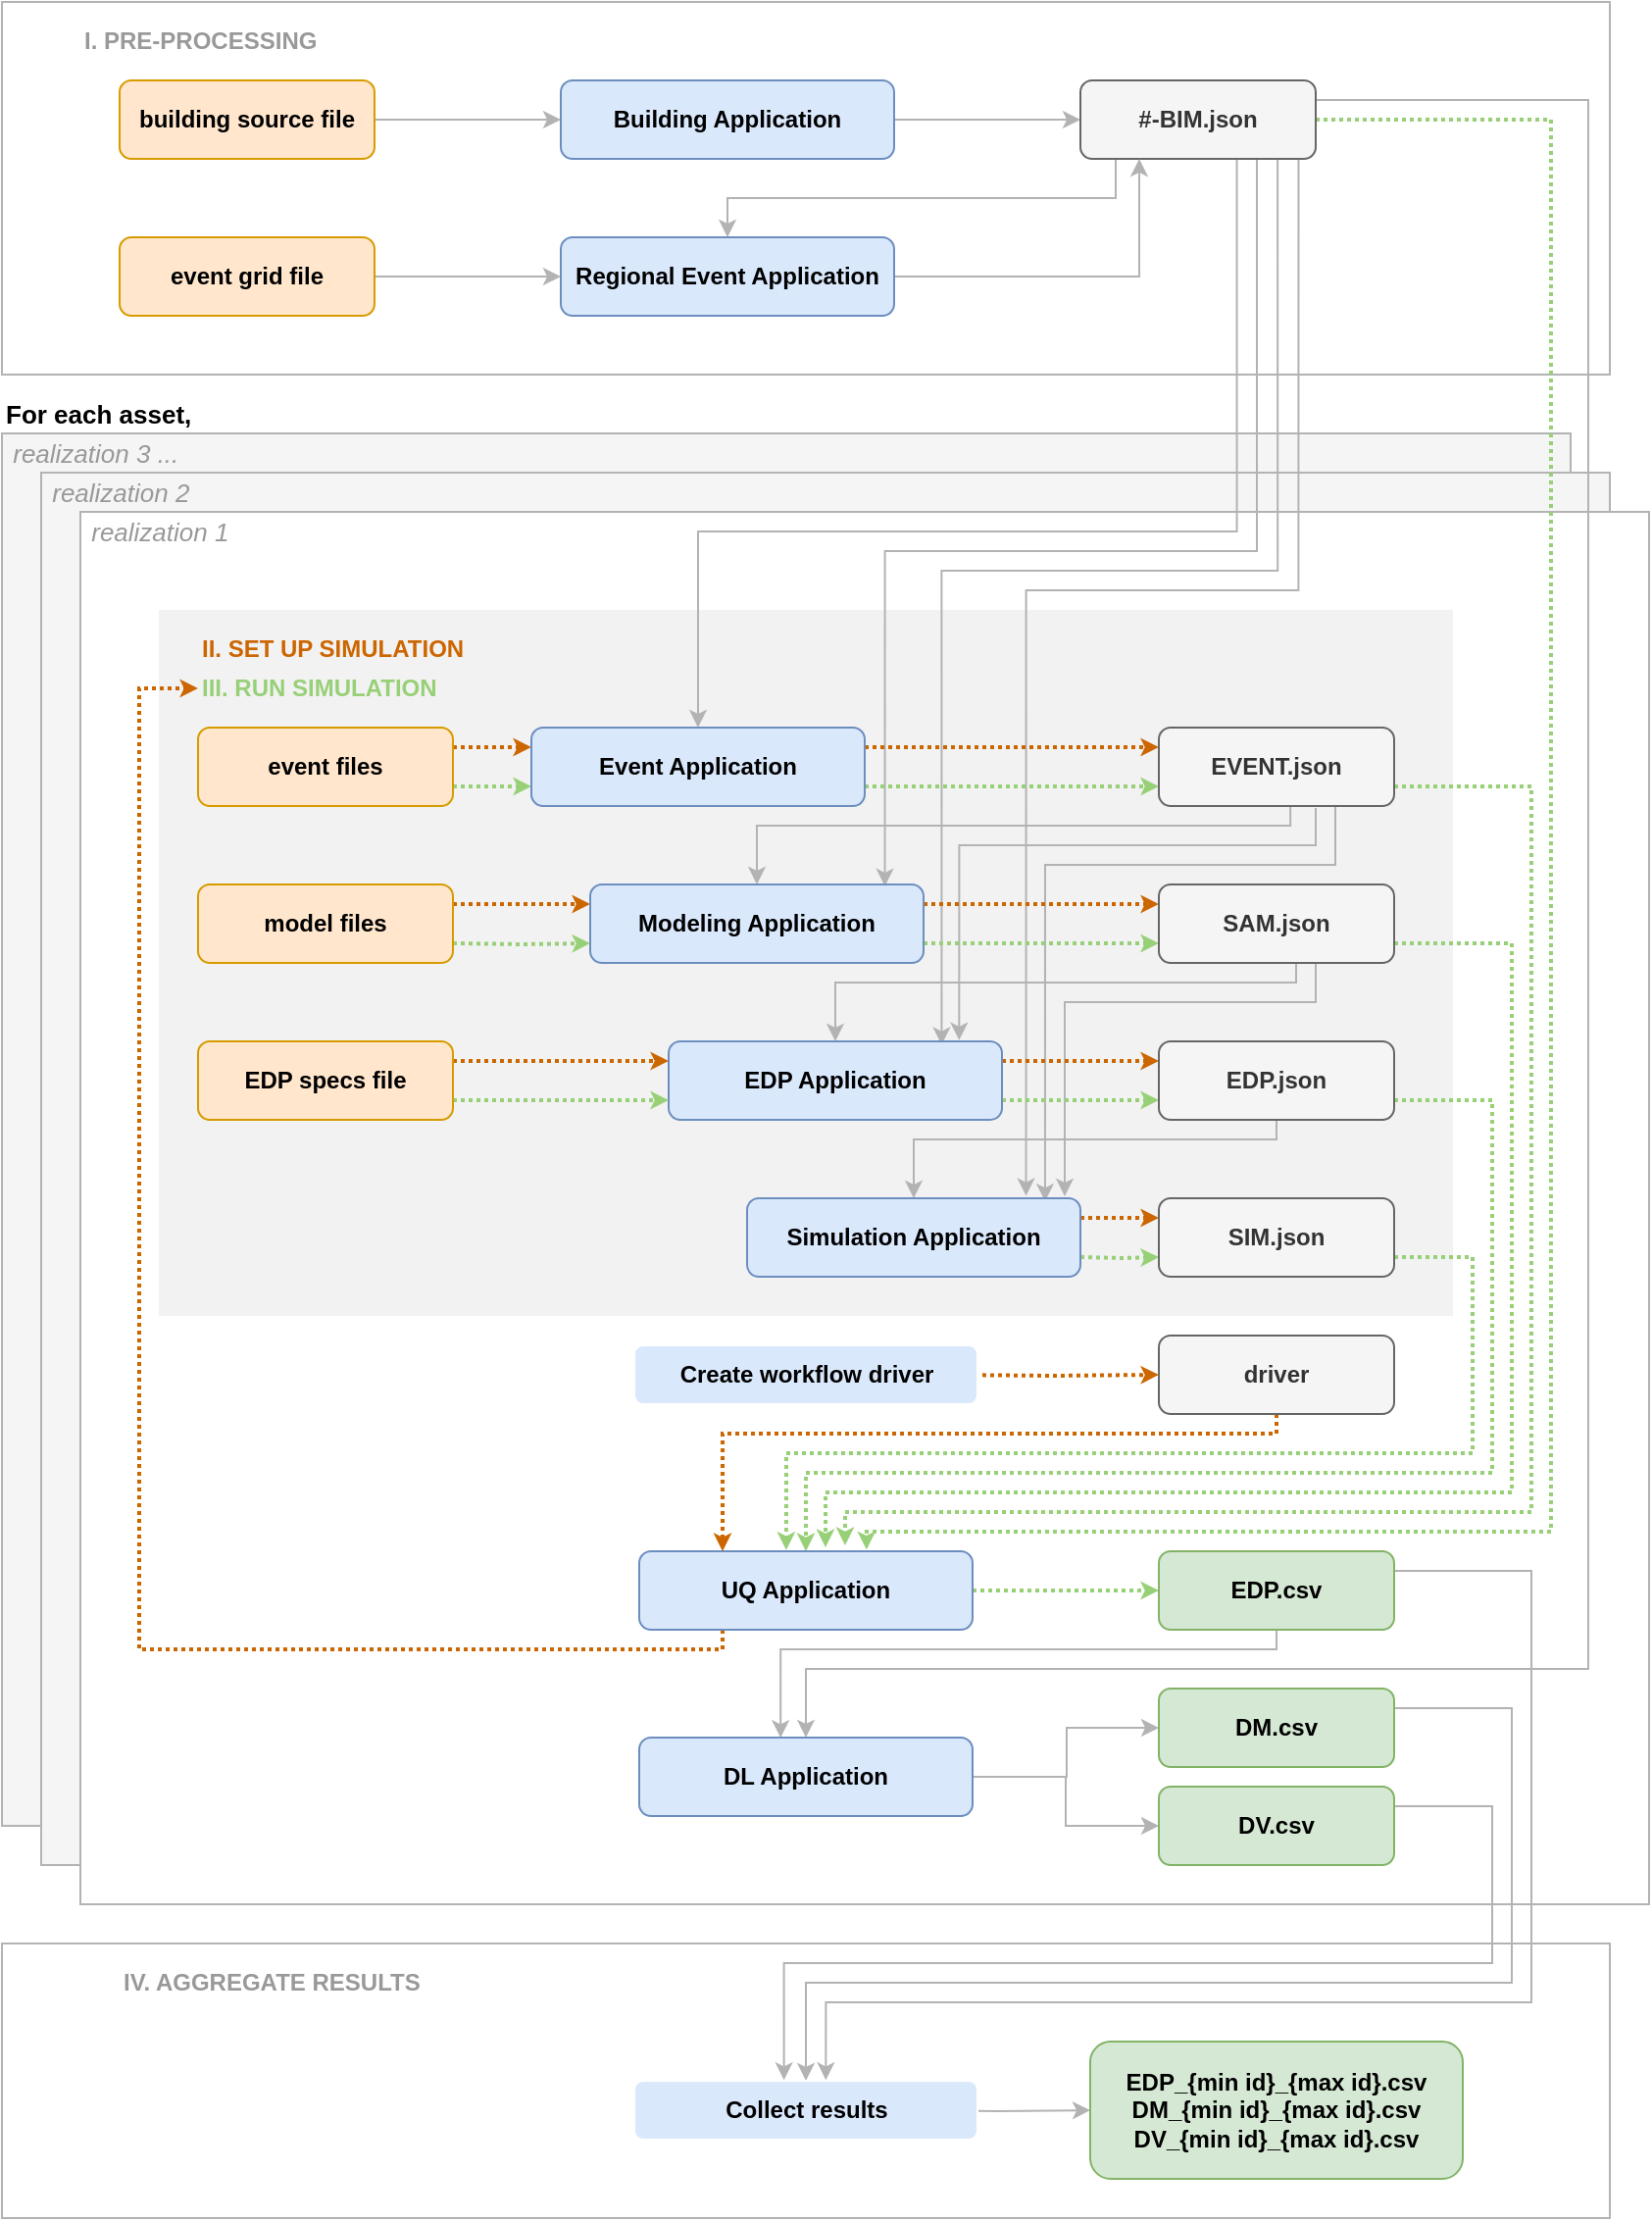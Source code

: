 <mxfile version="13.9.9" type="device"><diagram id="55Q9d0tb6AlS7nQ4v5Kf" name="Page-1"><mxGraphModel dx="1209" dy="761" grid="0" gridSize="10" guides="0" tooltips="1" connect="1" arrows="1" fold="1" page="1" pageScale="1" pageWidth="850" pageHeight="1100" math="0" shadow="0"><root><mxCell id="0"/><mxCell id="1" parent="0"/><mxCell id="81128KArZK5sR1gMejnM-108" value="" style="rounded=0;whiteSpace=wrap;html=1;fillColor=#f5f5f5;fontColor=#333333;strokeColor=#B3B3B3;" parent="1" vertex="1"><mxGeometry x="10" y="240" width="800" height="710" as="geometry"/></mxCell><mxCell id="81128KArZK5sR1gMejnM-107" value="" style="rounded=0;whiteSpace=wrap;html=1;fillColor=#f5f5f5;fontColor=#333333;strokeColor=#B3B3B3;" parent="1" vertex="1"><mxGeometry x="30" y="260" width="800" height="710" as="geometry"/></mxCell><mxCell id="81128KArZK5sR1gMejnM-78" value="" style="rounded=0;whiteSpace=wrap;html=1;strokeColor=#B3B3B3;" parent="1" vertex="1"><mxGeometry x="10" y="1010" width="820" height="140" as="geometry"/></mxCell><mxCell id="81128KArZK5sR1gMejnM-12" value="" style="rounded=0;whiteSpace=wrap;html=1;strokeColor=#B3B3B3;" parent="1" vertex="1"><mxGeometry x="50" y="280" width="800" height="710" as="geometry"/></mxCell><mxCell id="81128KArZK5sR1gMejnM-71" value="" style="rounded=0;whiteSpace=wrap;html=1;strokeColor=none;fillColor=#F2F2F2;" parent="1" vertex="1"><mxGeometry x="90" y="330" width="660" height="360" as="geometry"/></mxCell><mxCell id="81128KArZK5sR1gMejnM-1" value="" style="rounded=0;whiteSpace=wrap;html=1;strokeColor=#B3B3B3;" parent="1" vertex="1"><mxGeometry x="10" y="20" width="820" height="190" as="geometry"/></mxCell><mxCell id="bsa9YLMncxqa0p55WgP8-3" value="" style="edgeStyle=orthogonalEdgeStyle;rounded=0;orthogonalLoop=1;jettySize=auto;html=1;strokeColor=#B3B3B3;" parent="1" source="bsa9YLMncxqa0p55WgP8-1" target="bsa9YLMncxqa0p55WgP8-2" edge="1"><mxGeometry relative="1" as="geometry"/></mxCell><mxCell id="bsa9YLMncxqa0p55WgP8-1" value="&lt;b&gt;building source file&lt;/b&gt;" style="rounded=1;whiteSpace=wrap;html=1;fillColor=#ffe6cc;strokeColor=#d79b00;" parent="1" vertex="1"><mxGeometry x="70" y="60" width="130" height="40" as="geometry"/></mxCell><mxCell id="bsa9YLMncxqa0p55WgP8-6" value="" style="edgeStyle=orthogonalEdgeStyle;rounded=0;orthogonalLoop=1;jettySize=auto;html=1;strokeColor=#B3B3B3;" parent="1" source="bsa9YLMncxqa0p55WgP8-2" target="bsa9YLMncxqa0p55WgP8-5" edge="1"><mxGeometry relative="1" as="geometry"/></mxCell><mxCell id="bsa9YLMncxqa0p55WgP8-2" value="&lt;b&gt;Building Application&lt;/b&gt;" style="rounded=1;whiteSpace=wrap;html=1;fillColor=#dae8fc;strokeColor=#6c8ebf;" parent="1" vertex="1"><mxGeometry x="295" y="60" width="170" height="40" as="geometry"/></mxCell><mxCell id="81128KArZK5sR1gMejnM-6" value="" style="edgeStyle=orthogonalEdgeStyle;rounded=0;orthogonalLoop=1;jettySize=auto;html=1;entryX=0.5;entryY=0;entryDx=0;entryDy=0;exitX=0.15;exitY=1.007;exitDx=0;exitDy=0;exitPerimeter=0;strokeColor=#B3B3B3;" parent="1" source="bsa9YLMncxqa0p55WgP8-5" target="81128KArZK5sR1gMejnM-4" edge="1"><mxGeometry relative="1" as="geometry"/></mxCell><mxCell id="81128KArZK5sR1gMejnM-34" value="" style="edgeStyle=orthogonalEdgeStyle;rounded=0;orthogonalLoop=1;jettySize=auto;html=1;strokeColor=#B3B3B3;entryX=0.5;entryY=0;entryDx=0;entryDy=0;exitX=0.665;exitY=1.004;exitDx=0;exitDy=0;exitPerimeter=0;" parent="1" source="bsa9YLMncxqa0p55WgP8-5" target="81128KArZK5sR1gMejnM-15" edge="1"><mxGeometry relative="1" as="geometry"><mxPoint x="651.88" y="139.8" as="sourcePoint"/><mxPoint x="670" y="210" as="targetPoint"/><Array as="points"><mxPoint x="640" y="290"/><mxPoint x="365" y="290"/></Array></mxGeometry></mxCell><mxCell id="81128KArZK5sR1gMejnM-36" value="" style="edgeStyle=orthogonalEdgeStyle;rounded=0;orthogonalLoop=1;jettySize=auto;html=1;strokeColor=#B3B3B3;entryX=0.884;entryY=0.023;entryDx=0;entryDy=0;exitX=0.75;exitY=1;exitDx=0;exitDy=0;entryPerimeter=0;" parent="1" source="bsa9YLMncxqa0p55WgP8-5" target="81128KArZK5sR1gMejnM-24" edge="1"><mxGeometry relative="1" as="geometry"><mxPoint x="662.2" y="139.32" as="sourcePoint"/><mxPoint x="670" y="210" as="targetPoint"/><Array as="points"><mxPoint x="650" y="300"/><mxPoint x="460" y="300"/></Array></mxGeometry></mxCell><mxCell id="81128KArZK5sR1gMejnM-43" value="" style="edgeStyle=orthogonalEdgeStyle;rounded=0;orthogonalLoop=1;jettySize=auto;html=1;strokeColor=#B3B3B3;strokeWidth=1;exitX=0.838;exitY=1.004;exitDx=0;exitDy=0;exitPerimeter=0;entryX=0.819;entryY=0.044;entryDx=0;entryDy=0;entryPerimeter=0;" parent="1" source="bsa9YLMncxqa0p55WgP8-5" target="81128KArZK5sR1gMejnM-39" edge="1"><mxGeometry relative="1" as="geometry"><mxPoint x="677.08" y="139.88" as="sourcePoint"/><mxPoint x="670" y="220" as="targetPoint"/><Array as="points"><mxPoint x="661" y="310"/><mxPoint x="489" y="310"/></Array></mxGeometry></mxCell><mxCell id="81128KArZK5sR1gMejnM-53" value="" style="edgeStyle=orthogonalEdgeStyle;rounded=0;orthogonalLoop=1;jettySize=auto;html=1;strokeColor=#B3B3B3;strokeWidth=1;entryX=0.831;entryY=-0.03;entryDx=0;entryDy=0;entryPerimeter=0;exitX=0.927;exitY=0.989;exitDx=0;exitDy=0;exitPerimeter=0;" parent="1" source="bsa9YLMncxqa0p55WgP8-5" edge="1"><mxGeometry relative="1" as="geometry"><mxPoint x="671" y="120" as="sourcePoint"/><mxPoint x="532.27" y="628.8" as="targetPoint"/><Array as="points"><mxPoint x="671" y="320"/><mxPoint x="532" y="320"/></Array></mxGeometry></mxCell><mxCell id="81128KArZK5sR1gMejnM-94" value="" style="edgeStyle=orthogonalEdgeStyle;rounded=0;orthogonalLoop=1;jettySize=auto;html=1;startSize=6;endSize=6;strokeWidth=1;entryX=0.5;entryY=0;entryDx=0;entryDy=0;strokeColor=#B3B3B3;exitX=1;exitY=0.25;exitDx=0;exitDy=0;" parent="1" source="bsa9YLMncxqa0p55WgP8-5" target="81128KArZK5sR1gMejnM-88" edge="1"><mxGeometry relative="1" as="geometry"><mxPoint x="790" y="110" as="targetPoint"/><Array as="points"><mxPoint x="819" y="70"/><mxPoint x="819" y="870"/><mxPoint x="420" y="870"/></Array></mxGeometry></mxCell><mxCell id="I50o9AUPNFF0D4nuBmUf-2" value="" style="edgeStyle=orthogonalEdgeStyle;rounded=0;orthogonalLoop=1;jettySize=auto;html=1;entryX=0.682;entryY=-0.021;entryDx=0;entryDy=0;entryPerimeter=0;exitX=1;exitY=0.5;exitDx=0;exitDy=0;strokeColor=#97D077;dashed=1;dashPattern=1 1;strokeWidth=2;endSize=3;" edge="1" parent="1" source="bsa9YLMncxqa0p55WgP8-5" target="81128KArZK5sR1gMejnM-62"><mxGeometry relative="1" as="geometry"><mxPoint x="760" y="80" as="targetPoint"/><Array as="points"><mxPoint x="800" y="80"/><mxPoint x="800" y="800"/><mxPoint x="451" y="800"/></Array></mxGeometry></mxCell><mxCell id="bsa9YLMncxqa0p55WgP8-5" value="&lt;b&gt;#-BIM.json&lt;/b&gt;" style="rounded=1;whiteSpace=wrap;html=1;fillColor=#f5f5f5;strokeColor=#666666;fontColor=#333333;" parent="1" vertex="1"><mxGeometry x="560" y="60" width="120" height="40" as="geometry"/></mxCell><mxCell id="81128KArZK5sR1gMejnM-7" value="" style="edgeStyle=orthogonalEdgeStyle;rounded=0;orthogonalLoop=1;jettySize=auto;html=1;strokeColor=#B3B3B3;" parent="1" source="81128KArZK5sR1gMejnM-3" target="81128KArZK5sR1gMejnM-4" edge="1"><mxGeometry relative="1" as="geometry"/></mxCell><mxCell id="81128KArZK5sR1gMejnM-3" value="&lt;b&gt;event grid file&lt;/b&gt;" style="rounded=1;whiteSpace=wrap;html=1;fillColor=#ffe6cc;strokeColor=#d79b00;" parent="1" vertex="1"><mxGeometry x="70" y="140" width="130" height="40" as="geometry"/></mxCell><mxCell id="81128KArZK5sR1gMejnM-10" value="" style="edgeStyle=orthogonalEdgeStyle;rounded=0;orthogonalLoop=1;jettySize=auto;html=1;entryX=0.25;entryY=1;entryDx=0;entryDy=0;strokeColor=#B3B3B3;" parent="1" source="81128KArZK5sR1gMejnM-4" target="bsa9YLMncxqa0p55WgP8-5" edge="1"><mxGeometry relative="1" as="geometry"><mxPoint x="525" y="160" as="targetPoint"/></mxGeometry></mxCell><mxCell id="81128KArZK5sR1gMejnM-4" value="&lt;b&gt;Regional Event Application&lt;/b&gt;" style="rounded=1;whiteSpace=wrap;html=1;fillColor=#dae8fc;strokeColor=#6c8ebf;" parent="1" vertex="1"><mxGeometry x="295" y="140" width="170" height="40" as="geometry"/></mxCell><mxCell id="81128KArZK5sR1gMejnM-11" value="&lt;b&gt;&lt;font color=&quot;#999999&quot;&gt;I. PRE-PROCESSING&lt;/font&gt;&lt;/b&gt;" style="text;html=1;strokeColor=none;fillColor=none;align=left;verticalAlign=middle;whiteSpace=wrap;rounded=0;" parent="1" vertex="1"><mxGeometry x="50" y="30" width="140" height="20" as="geometry"/></mxCell><mxCell id="81128KArZK5sR1gMejnM-13" value="&lt;font style=&quot;font-size: 13px&quot;&gt;&lt;b&gt;For each asset,&lt;/b&gt;&lt;/font&gt;" style="text;html=1;strokeColor=none;fillColor=none;align=left;verticalAlign=middle;whiteSpace=wrap;rounded=0;" parent="1" vertex="1"><mxGeometry x="10" y="220" width="140" height="20" as="geometry"/></mxCell><mxCell id="81128KArZK5sR1gMejnM-17" value="" style="edgeStyle=orthogonalEdgeStyle;rounded=0;orthogonalLoop=1;jettySize=auto;html=1;exitX=1;exitY=0.25;exitDx=0;exitDy=0;entryX=0;entryY=0.25;entryDx=0;entryDy=0;strokeColor=#CC6600;dashed=1;strokeWidth=2;startSize=6;endSize=3;dashPattern=1 1;" parent="1" source="81128KArZK5sR1gMejnM-14" target="81128KArZK5sR1gMejnM-15" edge="1"><mxGeometry relative="1" as="geometry"/></mxCell><mxCell id="81128KArZK5sR1gMejnM-20" value="" style="edgeStyle=orthogonalEdgeStyle;rounded=0;orthogonalLoop=1;jettySize=auto;html=1;exitX=1;exitY=0.75;exitDx=0;exitDy=0;entryX=0;entryY=0.75;entryDx=0;entryDy=0;dashed=1;strokeWidth=2;strokeColor=#97D077;dashPattern=1 1;endSize=3;" parent="1" source="81128KArZK5sR1gMejnM-14" target="81128KArZK5sR1gMejnM-15" edge="1"><mxGeometry relative="1" as="geometry"/></mxCell><mxCell id="81128KArZK5sR1gMejnM-14" value="&lt;b&gt;event files&lt;/b&gt;" style="rounded=1;whiteSpace=wrap;html=1;fillColor=#ffe6cc;strokeColor=#d79b00;" parent="1" vertex="1"><mxGeometry x="110" y="390" width="130" height="40" as="geometry"/></mxCell><mxCell id="81128KArZK5sR1gMejnM-19" value="" style="edgeStyle=orthogonalEdgeStyle;rounded=0;orthogonalLoop=1;jettySize=auto;html=1;exitX=1;exitY=0.25;exitDx=0;exitDy=0;entryX=0;entryY=0.25;entryDx=0;entryDy=0;strokeColor=#CC6600;dashed=1;strokeWidth=2;startSize=6;endSize=3;dashPattern=1 1;" parent="1" source="81128KArZK5sR1gMejnM-15" target="81128KArZK5sR1gMejnM-16" edge="1"><mxGeometry relative="1" as="geometry"><mxPoint x="520" y="410" as="targetPoint"/></mxGeometry></mxCell><mxCell id="81128KArZK5sR1gMejnM-22" value="" style="edgeStyle=orthogonalEdgeStyle;rounded=0;orthogonalLoop=1;jettySize=auto;html=1;exitX=1;exitY=0.75;exitDx=0;exitDy=0;entryX=0;entryY=0.75;entryDx=0;entryDy=0;dashed=1;strokeWidth=2;strokeColor=#97D077;dashPattern=1 1;endSize=3;" parent="1" source="81128KArZK5sR1gMejnM-15" target="81128KArZK5sR1gMejnM-16" edge="1"><mxGeometry relative="1" as="geometry"><mxPoint x="520" y="410" as="targetPoint"/></mxGeometry></mxCell><mxCell id="81128KArZK5sR1gMejnM-15" value="&lt;b&gt;Event Application&lt;/b&gt;" style="rounded=1;whiteSpace=wrap;html=1;fillColor=#dae8fc;strokeColor=#6c8ebf;" parent="1" vertex="1"><mxGeometry x="280" y="390" width="170" height="40" as="geometry"/></mxCell><mxCell id="81128KArZK5sR1gMejnM-51" value="" style="edgeStyle=orthogonalEdgeStyle;rounded=0;orthogonalLoop=1;jettySize=auto;html=1;strokeColor=#B3B3B3;strokeWidth=1;exitX=0.559;exitY=1.004;exitDx=0;exitDy=0;entryX=0.5;entryY=0;entryDx=0;entryDy=0;exitPerimeter=0;" parent="1" source="81128KArZK5sR1gMejnM-16" target="81128KArZK5sR1gMejnM-24" edge="1"><mxGeometry relative="1" as="geometry"><mxPoint x="470" y="468" as="targetPoint"/><Array as="points"><mxPoint x="667" y="440"/><mxPoint x="395" y="440"/></Array></mxGeometry></mxCell><mxCell id="81128KArZK5sR1gMejnM-55" value="" style="edgeStyle=orthogonalEdgeStyle;rounded=0;orthogonalLoop=1;jettySize=auto;html=1;strokeColor=#B3B3B3;strokeWidth=1;entryX=0.895;entryY=-0.015;entryDx=0;entryDy=0;entryPerimeter=0;" parent="1" edge="1"><mxGeometry relative="1" as="geometry"><mxPoint x="680" y="431" as="sourcePoint"/><mxPoint x="498.15" y="549.4" as="targetPoint"/><Array as="points"><mxPoint x="680" y="431"/><mxPoint x="680" y="450"/><mxPoint x="498" y="450"/></Array></mxGeometry></mxCell><mxCell id="81128KArZK5sR1gMejnM-57" value="" style="edgeStyle=orthogonalEdgeStyle;rounded=0;orthogonalLoop=1;jettySize=auto;html=1;strokeColor=#B3B3B3;strokeWidth=1;entryX=0.894;entryY=0.039;entryDx=0;entryDy=0;exitX=0.75;exitY=1;exitDx=0;exitDy=0;entryPerimeter=0;" parent="1" edge="1"><mxGeometry relative="1" as="geometry"><mxPoint x="690" y="430" as="sourcePoint"/><mxPoint x="541.98" y="631.56" as="targetPoint"/><Array as="points"><mxPoint x="690" y="460"/><mxPoint x="542" y="460"/></Array></mxGeometry></mxCell><mxCell id="81128KArZK5sR1gMejnM-80" value="" style="edgeStyle=orthogonalEdgeStyle;rounded=0;orthogonalLoop=1;jettySize=auto;html=1;dashed=1;strokeWidth=2;exitX=1;exitY=0.75;exitDx=0;exitDy=0;strokeColor=#97D077;dashPattern=1 1;endSize=3;" parent="1" source="81128KArZK5sR1gMejnM-16" edge="1"><mxGeometry relative="1" as="geometry"><mxPoint x="440" y="807" as="targetPoint"/><Array as="points"><mxPoint x="790" y="420"/><mxPoint x="790" y="790"/><mxPoint x="440" y="790"/></Array></mxGeometry></mxCell><mxCell id="81128KArZK5sR1gMejnM-16" value="&lt;b&gt;EVENT.json&lt;/b&gt;" style="rounded=1;whiteSpace=wrap;html=1;fillColor=#f5f5f5;strokeColor=#666666;fontColor=#333333;" parent="1" vertex="1"><mxGeometry x="600" y="390" width="120" height="40" as="geometry"/></mxCell><mxCell id="81128KArZK5sR1gMejnM-26" value="" style="edgeStyle=orthogonalEdgeStyle;rounded=0;orthogonalLoop=1;jettySize=auto;html=1;exitX=1;exitY=0.25;exitDx=0;exitDy=0;entryX=0;entryY=0.25;entryDx=0;entryDy=0;strokeColor=#CC6600;dashed=1;strokeWidth=2;startSize=6;endSize=3;dashPattern=1 1;" parent="1" source="81128KArZK5sR1gMejnM-23" target="81128KArZK5sR1gMejnM-24" edge="1"><mxGeometry relative="1" as="geometry"/></mxCell><mxCell id="81128KArZK5sR1gMejnM-27" value="" style="edgeStyle=orthogonalEdgeStyle;rounded=0;orthogonalLoop=1;jettySize=auto;html=1;entryX=0;entryY=0.75;entryDx=0;entryDy=0;dashed=1;strokeWidth=2;strokeColor=#97D077;dashPattern=1 1;endSize=3;" parent="1" target="81128KArZK5sR1gMejnM-24" edge="1"><mxGeometry relative="1" as="geometry"><mxPoint x="240" y="500" as="sourcePoint"/></mxGeometry></mxCell><mxCell id="81128KArZK5sR1gMejnM-23" value="&lt;b&gt;model files&lt;/b&gt;" style="rounded=1;whiteSpace=wrap;html=1;fillColor=#ffe6cc;strokeColor=#d79b00;" parent="1" vertex="1"><mxGeometry x="110" y="470" width="130" height="40" as="geometry"/></mxCell><mxCell id="81128KArZK5sR1gMejnM-29" value="" style="edgeStyle=orthogonalEdgeStyle;rounded=0;orthogonalLoop=1;jettySize=auto;html=1;exitX=1;exitY=0.25;exitDx=0;exitDy=0;entryX=0;entryY=0.25;entryDx=0;entryDy=0;strokeColor=#CC6600;dashed=1;strokeWidth=2;startSize=6;endSize=3;dashPattern=1 1;" parent="1" source="81128KArZK5sR1gMejnM-24" target="81128KArZK5sR1gMejnM-25" edge="1"><mxGeometry relative="1" as="geometry"><mxPoint x="550" y="490" as="targetPoint"/></mxGeometry></mxCell><mxCell id="81128KArZK5sR1gMejnM-31" value="" style="edgeStyle=orthogonalEdgeStyle;rounded=0;orthogonalLoop=1;jettySize=auto;html=1;exitX=1;exitY=0.75;exitDx=0;exitDy=0;entryX=0;entryY=0.75;entryDx=0;entryDy=0;dashed=1;strokeWidth=2;strokeColor=#97D077;dashPattern=1 1;endSize=3;" parent="1" source="81128KArZK5sR1gMejnM-24" target="81128KArZK5sR1gMejnM-25" edge="1"><mxGeometry relative="1" as="geometry"><mxPoint x="550" y="490" as="targetPoint"/></mxGeometry></mxCell><mxCell id="81128KArZK5sR1gMejnM-24" value="&lt;b&gt;Modeling Application&lt;/b&gt;" style="rounded=1;whiteSpace=wrap;html=1;fillColor=#dae8fc;strokeColor=#6c8ebf;" parent="1" vertex="1"><mxGeometry x="310" y="470" width="170" height="40" as="geometry"/></mxCell><mxCell id="81128KArZK5sR1gMejnM-41" value="" style="edgeStyle=orthogonalEdgeStyle;rounded=0;orthogonalLoop=1;jettySize=auto;html=1;strokeWidth=1;entryX=0.5;entryY=0;entryDx=0;entryDy=0;exitX=0.5;exitY=1;exitDx=0;exitDy=0;strokeColor=#B3B3B3;" parent="1" source="81128KArZK5sR1gMejnM-25" target="81128KArZK5sR1gMejnM-39" edge="1"><mxGeometry relative="1" as="geometry"><Array as="points"><mxPoint x="670" y="510"/><mxPoint x="670" y="520"/><mxPoint x="435" y="520"/></Array></mxGeometry></mxCell><mxCell id="81128KArZK5sR1gMejnM-59" value="" style="edgeStyle=orthogonalEdgeStyle;rounded=0;orthogonalLoop=1;jettySize=auto;html=1;strokeColor=#B3B3B3;strokeWidth=1;" parent="1" edge="1"><mxGeometry relative="1" as="geometry"><mxPoint x="678" y="510" as="sourcePoint"/><mxPoint x="552" y="629" as="targetPoint"/><Array as="points"><mxPoint x="680" y="510"/><mxPoint x="680" y="530"/><mxPoint x="552" y="530"/></Array></mxGeometry></mxCell><mxCell id="81128KArZK5sR1gMejnM-82" value="" style="edgeStyle=orthogonalEdgeStyle;rounded=0;orthogonalLoop=1;jettySize=auto;html=1;dashed=1;strokeWidth=2;exitX=1;exitY=0.75;exitDx=0;exitDy=0;strokeColor=#97D077;dashPattern=1 1;endSize=3;" parent="1" source="81128KArZK5sR1gMejnM-25" edge="1"><mxGeometry relative="1" as="geometry"><mxPoint x="430" y="808" as="targetPoint"/><Array as="points"><mxPoint x="780" y="500"/><mxPoint x="780" y="780"/><mxPoint x="430" y="780"/></Array></mxGeometry></mxCell><mxCell id="81128KArZK5sR1gMejnM-25" value="&lt;b&gt;SAM.json&lt;/b&gt;" style="rounded=1;whiteSpace=wrap;html=1;fillColor=#f5f5f5;strokeColor=#666666;fontColor=#333333;" parent="1" vertex="1"><mxGeometry x="600" y="470" width="120" height="40" as="geometry"/></mxCell><mxCell id="81128KArZK5sR1gMejnM-37" value="&lt;b&gt;&lt;font color=&quot;#cc6600&quot;&gt;II. SET UP SIMULATION&lt;/font&gt;&lt;/b&gt;" style="text;html=1;strokeColor=none;fillColor=none;align=left;verticalAlign=middle;whiteSpace=wrap;rounded=0;" parent="1" vertex="1"><mxGeometry x="110" y="340" width="140" height="20" as="geometry"/></mxCell><mxCell id="81128KArZK5sR1gMejnM-38" value="&lt;b&gt;&lt;font color=&quot;#97d077&quot;&gt;III. RUN SIMULATION&lt;/font&gt;&lt;/b&gt;" style="text;html=1;strokeColor=none;fillColor=none;align=left;verticalAlign=middle;whiteSpace=wrap;rounded=0;" parent="1" vertex="1"><mxGeometry x="110" y="360" width="140" height="20" as="geometry"/></mxCell><mxCell id="81128KArZK5sR1gMejnM-45" value="" style="edgeStyle=orthogonalEdgeStyle;rounded=0;orthogonalLoop=1;jettySize=auto;html=1;strokeWidth=2;exitX=1;exitY=0.25;exitDx=0;exitDy=0;entryX=0;entryY=0.25;entryDx=0;entryDy=0;strokeColor=#CC6600;dashed=1;startSize=6;endSize=3;dashPattern=1 1;" parent="1" source="81128KArZK5sR1gMejnM-39" target="81128KArZK5sR1gMejnM-40" edge="1"><mxGeometry relative="1" as="geometry"/></mxCell><mxCell id="81128KArZK5sR1gMejnM-46" value="" style="edgeStyle=orthogonalEdgeStyle;rounded=0;orthogonalLoop=1;jettySize=auto;html=1;strokeWidth=2;exitX=1;exitY=0.75;exitDx=0;exitDy=0;entryX=0;entryY=0.75;entryDx=0;entryDy=0;dashed=1;strokeColor=#97D077;dashPattern=1 1;endSize=3;" parent="1" source="81128KArZK5sR1gMejnM-39" target="81128KArZK5sR1gMejnM-40" edge="1"><mxGeometry relative="1" as="geometry"/></mxCell><mxCell id="81128KArZK5sR1gMejnM-39" value="&lt;b&gt;EDP Application&lt;/b&gt;" style="rounded=1;whiteSpace=wrap;html=1;fillColor=#dae8fc;strokeColor=#6c8ebf;" parent="1" vertex="1"><mxGeometry x="350" y="550" width="170" height="40" as="geometry"/></mxCell><mxCell id="81128KArZK5sR1gMejnM-49" value="" style="edgeStyle=orthogonalEdgeStyle;rounded=0;orthogonalLoop=1;jettySize=auto;html=1;strokeColor=#B3B3B3;strokeWidth=1;entryX=0.5;entryY=0;entryDx=0;entryDy=0;exitX=0.5;exitY=1;exitDx=0;exitDy=0;" parent="1" source="81128KArZK5sR1gMejnM-40" target="81128KArZK5sR1gMejnM-47" edge="1"><mxGeometry relative="1" as="geometry"><Array as="points"><mxPoint x="660" y="600"/><mxPoint x="475" y="600"/></Array></mxGeometry></mxCell><mxCell id="81128KArZK5sR1gMejnM-84" value="" style="edgeStyle=orthogonalEdgeStyle;rounded=0;orthogonalLoop=1;jettySize=auto;html=1;dashed=1;strokeWidth=2;entryX=0.5;entryY=0;entryDx=0;entryDy=0;exitX=1;exitY=0.75;exitDx=0;exitDy=0;strokeColor=#97D077;dashPattern=1 1;endSize=3;" parent="1" source="81128KArZK5sR1gMejnM-40" target="81128KArZK5sR1gMejnM-62" edge="1"><mxGeometry relative="1" as="geometry"><mxPoint x="800" y="570" as="targetPoint"/><Array as="points"><mxPoint x="770" y="580"/><mxPoint x="770" y="770"/><mxPoint x="420" y="770"/></Array></mxGeometry></mxCell><mxCell id="81128KArZK5sR1gMejnM-40" value="&lt;b&gt;EDP.json&lt;/b&gt;" style="rounded=1;whiteSpace=wrap;html=1;fillColor=#f5f5f5;strokeColor=#666666;fontColor=#333333;" parent="1" vertex="1"><mxGeometry x="600" y="550" width="120" height="40" as="geometry"/></mxCell><mxCell id="81128KArZK5sR1gMejnM-60" value="" style="edgeStyle=orthogonalEdgeStyle;rounded=0;orthogonalLoop=1;jettySize=auto;html=1;strokeWidth=2;exitX=1;exitY=0.25;exitDx=0;exitDy=0;entryX=0;entryY=0.25;entryDx=0;entryDy=0;strokeColor=#CC6600;dashed=1;startSize=6;endSize=3;dashPattern=1 1;" parent="1" source="81128KArZK5sR1gMejnM-47" target="81128KArZK5sR1gMejnM-48" edge="1"><mxGeometry relative="1" as="geometry"/></mxCell><mxCell id="81128KArZK5sR1gMejnM-61" value="" style="edgeStyle=orthogonalEdgeStyle;rounded=0;orthogonalLoop=1;jettySize=auto;html=1;strokeWidth=2;entryX=0;entryY=0.75;entryDx=0;entryDy=0;dashed=1;strokeColor=#97D077;dashPattern=1 1;endSize=3;" parent="1" target="81128KArZK5sR1gMejnM-48" edge="1"><mxGeometry relative="1" as="geometry"><mxPoint x="560" y="660" as="sourcePoint"/></mxGeometry></mxCell><mxCell id="81128KArZK5sR1gMejnM-47" value="&lt;b&gt;Simulation Application&lt;/b&gt;" style="rounded=1;whiteSpace=wrap;html=1;fillColor=#dae8fc;strokeColor=#6c8ebf;" parent="1" vertex="1"><mxGeometry x="390" y="630" width="170" height="40" as="geometry"/></mxCell><mxCell id="81128KArZK5sR1gMejnM-86" value="" style="edgeStyle=orthogonalEdgeStyle;rounded=0;orthogonalLoop=1;jettySize=auto;html=1;dashed=1;strokeWidth=2;entryX=0.441;entryY=-0.015;entryDx=0;entryDy=0;entryPerimeter=0;exitX=1;exitY=0.75;exitDx=0;exitDy=0;strokeColor=#97D077;dashPattern=1 1;endSize=3;" parent="1" source="81128KArZK5sR1gMejnM-48" target="81128KArZK5sR1gMejnM-62" edge="1"><mxGeometry relative="1" as="geometry"><mxPoint x="810" y="650" as="targetPoint"/><Array as="points"><mxPoint x="760" y="660"/><mxPoint x="760" y="760"/><mxPoint x="410" y="760"/></Array></mxGeometry></mxCell><mxCell id="81128KArZK5sR1gMejnM-48" value="&lt;b&gt;SIM.json&lt;/b&gt;" style="rounded=1;whiteSpace=wrap;html=1;fillColor=#f5f5f5;strokeColor=#666666;fontColor=#333333;" parent="1" vertex="1"><mxGeometry x="600" y="630" width="120" height="40" as="geometry"/></mxCell><mxCell id="81128KArZK5sR1gMejnM-74" value="" style="edgeStyle=orthogonalEdgeStyle;rounded=0;orthogonalLoop=1;jettySize=auto;html=1;strokeWidth=2;entryX=0;entryY=0.5;entryDx=0;entryDy=0;exitX=0.25;exitY=1;exitDx=0;exitDy=0;dashed=1;strokeColor=#CC6600;startSize=6;endSize=3;dashPattern=1 1;" parent="1" source="81128KArZK5sR1gMejnM-62" target="81128KArZK5sR1gMejnM-38" edge="1"><mxGeometry relative="1" as="geometry"><mxPoint x="420" y="880" as="targetPoint"/><Array as="points"><mxPoint x="378" y="860"/><mxPoint x="80" y="860"/><mxPoint x="80" y="370"/></Array></mxGeometry></mxCell><mxCell id="81128KArZK5sR1gMejnM-76" value="" style="edgeStyle=orthogonalEdgeStyle;rounded=0;orthogonalLoop=1;jettySize=auto;html=1;strokeWidth=2;entryX=0;entryY=0.5;entryDx=0;entryDy=0;dashed=1;strokeColor=#97D077;dashPattern=1 1;endSize=3;" parent="1" source="81128KArZK5sR1gMejnM-62" target="81128KArZK5sR1gMejnM-77" edge="1"><mxGeometry relative="1" as="geometry"><mxPoint x="620" y="830" as="targetPoint"/></mxGeometry></mxCell><mxCell id="81128KArZK5sR1gMejnM-62" value="&lt;b&gt;UQ Application&lt;/b&gt;" style="rounded=1;whiteSpace=wrap;html=1;fillColor=#dae8fc;strokeColor=#6c8ebf;" parent="1" vertex="1"><mxGeometry x="335" y="810" width="170" height="40" as="geometry"/></mxCell><mxCell id="81128KArZK5sR1gMejnM-67" value="" style="edgeStyle=orthogonalEdgeStyle;rounded=0;orthogonalLoop=1;jettySize=auto;html=1;strokeWidth=2;entryX=0.25;entryY=0;entryDx=0;entryDy=0;exitX=0.5;exitY=1;exitDx=0;exitDy=0;strokeColor=#CC6600;dashed=1;startSize=6;endSize=3;dashPattern=1 1;" parent="1" source="81128KArZK5sR1gMejnM-63" target="81128KArZK5sR1gMejnM-62" edge="1"><mxGeometry relative="1" as="geometry"><mxPoint x="420" y="790" as="targetPoint"/><Array as="points"><mxPoint x="660" y="750"/><mxPoint x="378" y="750"/></Array></mxGeometry></mxCell><mxCell id="81128KArZK5sR1gMejnM-63" value="&lt;b&gt;driver&lt;/b&gt;" style="rounded=1;whiteSpace=wrap;html=1;fillColor=#f5f5f5;strokeColor=#666666;fontColor=#333333;" parent="1" vertex="1"><mxGeometry x="600" y="700" width="120" height="40" as="geometry"/></mxCell><mxCell id="81128KArZK5sR1gMejnM-65" value="" style="edgeStyle=orthogonalEdgeStyle;rounded=0;orthogonalLoop=1;jettySize=auto;html=1;strokeWidth=2;strokeColor=#CC6600;dashed=1;startSize=6;endSize=3;dashPattern=1 1;" parent="1" target="81128KArZK5sR1gMejnM-63" edge="1"><mxGeometry relative="1" as="geometry"><mxPoint x="490" y="720" as="sourcePoint"/></mxGeometry></mxCell><mxCell id="81128KArZK5sR1gMejnM-95" value="" style="edgeStyle=orthogonalEdgeStyle;rounded=0;orthogonalLoop=1;jettySize=auto;html=1;startSize=6;endSize=6;strokeColor=#B3B3B3;strokeWidth=1;entryX=0.424;entryY=0.004;entryDx=0;entryDy=0;entryPerimeter=0;" parent="1" source="81128KArZK5sR1gMejnM-77" target="81128KArZK5sR1gMejnM-88" edge="1"><mxGeometry relative="1" as="geometry"><mxPoint x="406" y="910" as="targetPoint"/><Array as="points"><mxPoint x="660" y="860"/><mxPoint x="407" y="860"/></Array></mxGeometry></mxCell><mxCell id="81128KArZK5sR1gMejnM-101" value="" style="edgeStyle=orthogonalEdgeStyle;rounded=0;orthogonalLoop=1;jettySize=auto;html=1;startSize=6;endSize=6;strokeColor=#B3B3B3;strokeWidth=1;entryX=0.581;entryY=-0.012;entryDx=0;entryDy=0;entryPerimeter=0;" parent="1" edge="1"><mxGeometry relative="1" as="geometry"><mxPoint x="716" y="820" as="sourcePoint"/><mxPoint x="430.175" y="1079.64" as="targetPoint"/><Array as="points"><mxPoint x="790" y="820"/><mxPoint x="790" y="1040"/><mxPoint x="430" y="1040"/></Array></mxGeometry></mxCell><mxCell id="81128KArZK5sR1gMejnM-77" value="&lt;b&gt;EDP.csv&lt;/b&gt;" style="rounded=1;whiteSpace=wrap;html=1;fillColor=#d5e8d4;strokeColor=#82b366;" parent="1" vertex="1"><mxGeometry x="600" y="810" width="120" height="40" as="geometry"/></mxCell><mxCell id="81128KArZK5sR1gMejnM-79" value="&lt;b&gt;&lt;font color=&quot;#999999&quot;&gt;IV. AGGREGATE RESULTS&lt;/font&gt;&lt;/b&gt;" style="text;html=1;strokeColor=none;fillColor=none;align=left;verticalAlign=middle;whiteSpace=wrap;rounded=0;" parent="1" vertex="1"><mxGeometry x="70" y="1020" width="180" height="20" as="geometry"/></mxCell><mxCell id="81128KArZK5sR1gMejnM-91" value="" style="edgeStyle=orthogonalEdgeStyle;rounded=0;orthogonalLoop=1;jettySize=auto;html=1;startSize=6;endSize=6;strokeWidth=1;entryX=0;entryY=0.5;entryDx=0;entryDy=0;exitX=1;exitY=0.25;exitDx=0;exitDy=0;strokeColor=#B3B3B3;" parent="1" source="81128KArZK5sR1gMejnM-88" target="81128KArZK5sR1gMejnM-89" edge="1"><mxGeometry relative="1" as="geometry"><Array as="points"><mxPoint x="505" y="925"/><mxPoint x="553" y="925"/><mxPoint x="553" y="900"/></Array></mxGeometry></mxCell><mxCell id="81128KArZK5sR1gMejnM-92" value="" style="edgeStyle=orthogonalEdgeStyle;rounded=0;orthogonalLoop=1;jettySize=auto;html=1;startSize=6;endSize=6;strokeWidth=1;strokeColor=#B3B3B3;" parent="1" source="81128KArZK5sR1gMejnM-88" target="81128KArZK5sR1gMejnM-90" edge="1"><mxGeometry relative="1" as="geometry"/></mxCell><mxCell id="81128KArZK5sR1gMejnM-88" value="&lt;b&gt;DL Application&lt;/b&gt;" style="rounded=1;whiteSpace=wrap;html=1;fillColor=#dae8fc;strokeColor=#6c8ebf;" parent="1" vertex="1"><mxGeometry x="335" y="905" width="170" height="40" as="geometry"/></mxCell><mxCell id="81128KArZK5sR1gMejnM-103" value="" style="edgeStyle=orthogonalEdgeStyle;rounded=0;orthogonalLoop=1;jettySize=auto;html=1;startSize=6;endSize=6;strokeColor=#B3B3B3;strokeWidth=1;entryX=0.5;entryY=0;entryDx=0;entryDy=0;" parent="1" source="81128KArZK5sR1gMejnM-89" target="81128KArZK5sR1gMejnM-112" edge="1"><mxGeometry relative="1" as="geometry"><mxPoint x="400" y="1085" as="targetPoint"/><Array as="points"><mxPoint x="780" y="890"/><mxPoint x="780" y="1030"/><mxPoint x="420" y="1030"/></Array></mxGeometry></mxCell><mxCell id="81128KArZK5sR1gMejnM-89" value="&lt;b&gt;DM.csv&lt;/b&gt;" style="rounded=1;whiteSpace=wrap;html=1;fillColor=#d5e8d4;strokeColor=#82b366;" parent="1" vertex="1"><mxGeometry x="600" y="880" width="120" height="40" as="geometry"/></mxCell><mxCell id="81128KArZK5sR1gMejnM-105" value="" style="edgeStyle=orthogonalEdgeStyle;rounded=0;orthogonalLoop=1;jettySize=auto;html=1;startSize=6;endSize=6;strokeColor=#B3B3B3;strokeWidth=1;entryX=0.419;entryY=-0.012;entryDx=0;entryDy=0;entryPerimeter=0;" parent="1" source="81128KArZK5sR1gMejnM-90" edge="1"><mxGeometry relative="1" as="geometry"><mxPoint x="723" y="940" as="sourcePoint"/><mxPoint x="408.825" y="1079.64" as="targetPoint"/><Array as="points"><mxPoint x="770" y="940"/><mxPoint x="770" y="1020"/><mxPoint x="409" y="1020"/></Array></mxGeometry></mxCell><mxCell id="81128KArZK5sR1gMejnM-90" value="&lt;b&gt;DV.csv&lt;/b&gt;" style="rounded=1;whiteSpace=wrap;html=1;fillColor=#d5e8d4;strokeColor=#82b366;" parent="1" vertex="1"><mxGeometry x="600" y="930" width="120" height="40" as="geometry"/></mxCell><mxCell id="81128KArZK5sR1gMejnM-106" value="" style="edgeStyle=orthogonalEdgeStyle;rounded=0;orthogonalLoop=1;jettySize=auto;html=1;startSize=6;endSize=6;strokeColor=#B3B3B3;strokeWidth=1;" parent="1" target="81128KArZK5sR1gMejnM-99" edge="1"><mxGeometry relative="1" as="geometry"><mxPoint x="470" y="1095" as="sourcePoint"/></mxGeometry></mxCell><mxCell id="81128KArZK5sR1gMejnM-99" value="&lt;b&gt;EDP_{min id}_{max id}.csv&lt;/b&gt;&lt;b&gt;&lt;br&gt;DM_{min id}_{max id}.csv&lt;/b&gt;&lt;b&gt;&lt;br&gt;DV_{min id}_{max id}.csv&lt;br&gt;&lt;/b&gt;" style="rounded=1;whiteSpace=wrap;html=1;fillColor=#d5e8d4;strokeColor=#82b366;" parent="1" vertex="1"><mxGeometry x="565" y="1060" width="190" height="70" as="geometry"/></mxCell><mxCell id="81128KArZK5sR1gMejnM-110" value="&lt;b&gt;Create workflow driver&lt;/b&gt;" style="rounded=1;whiteSpace=wrap;html=1;fillColor=#dae8fc;strokeColor=#FFFFFF;" parent="1" vertex="1"><mxGeometry x="332.5" y="705" width="175" height="30" as="geometry"/></mxCell><mxCell id="81128KArZK5sR1gMejnM-112" value="&lt;b&gt;Collect results&lt;/b&gt;" style="rounded=1;whiteSpace=wrap;html=1;fillColor=#dae8fc;strokeColor=#FFFFFF;" parent="1" vertex="1"><mxGeometry x="332.5" y="1080" width="175" height="30" as="geometry"/></mxCell><mxCell id="81128KArZK5sR1gMejnM-113" value="&lt;font style=&quot;font-size: 13px&quot; color=&quot;#999999&quot;&gt;&lt;i&gt;&amp;nbsp;realization 1&lt;/i&gt;&lt;/font&gt;" style="text;html=1;strokeColor=none;fillColor=none;align=left;verticalAlign=middle;whiteSpace=wrap;rounded=0;" parent="1" vertex="1"><mxGeometry x="50" y="280" width="140" height="20" as="geometry"/></mxCell><mxCell id="81128KArZK5sR1gMejnM-114" value="&lt;font style=&quot;font-size: 13px&quot; color=&quot;#999999&quot;&gt;&lt;i&gt;&amp;nbsp;realization 2&lt;/i&gt;&lt;/font&gt;" style="text;html=1;strokeColor=none;fillColor=none;align=left;verticalAlign=middle;whiteSpace=wrap;rounded=0;" parent="1" vertex="1"><mxGeometry x="30" y="260" width="140" height="20" as="geometry"/></mxCell><mxCell id="81128KArZK5sR1gMejnM-115" value="&lt;font style=&quot;font-size: 13px&quot; color=&quot;#999999&quot;&gt;&lt;i&gt;&amp;nbsp;realization 3 ...&lt;/i&gt;&lt;/font&gt;" style="text;html=1;strokeColor=none;fillColor=none;align=left;verticalAlign=middle;whiteSpace=wrap;rounded=0;" parent="1" vertex="1"><mxGeometry x="10" y="240" width="140" height="20" as="geometry"/></mxCell><mxCell id="I50o9AUPNFF0D4nuBmUf-4" value="" style="edgeStyle=orthogonalEdgeStyle;rounded=0;orthogonalLoop=1;jettySize=auto;html=1;dashed=1;dashPattern=1 1;endSize=3;strokeColor=#97D077;strokeWidth=2;exitX=1;exitY=0.75;exitDx=0;exitDy=0;entryX=0;entryY=0.75;entryDx=0;entryDy=0;" edge="1" parent="1" source="I50o9AUPNFF0D4nuBmUf-3" target="81128KArZK5sR1gMejnM-39"><mxGeometry relative="1" as="geometry"/></mxCell><mxCell id="I50o9AUPNFF0D4nuBmUf-5" value="" style="edgeStyle=orthogonalEdgeStyle;rounded=0;orthogonalLoop=1;jettySize=auto;html=1;dashed=1;dashPattern=1 1;endSize=3;strokeWidth=2;exitX=1;exitY=0.25;exitDx=0;exitDy=0;entryX=0;entryY=0.25;entryDx=0;entryDy=0;strokeColor=#CC6600;" edge="1" parent="1" source="I50o9AUPNFF0D4nuBmUf-3" target="81128KArZK5sR1gMejnM-39"><mxGeometry relative="1" as="geometry"/></mxCell><mxCell id="I50o9AUPNFF0D4nuBmUf-3" value="&lt;b&gt;EDP specs file&lt;/b&gt;" style="rounded=1;whiteSpace=wrap;html=1;fillColor=#ffe6cc;strokeColor=#d79b00;" vertex="1" parent="1"><mxGeometry x="110" y="550" width="130" height="40" as="geometry"/></mxCell></root></mxGraphModel></diagram></mxfile>